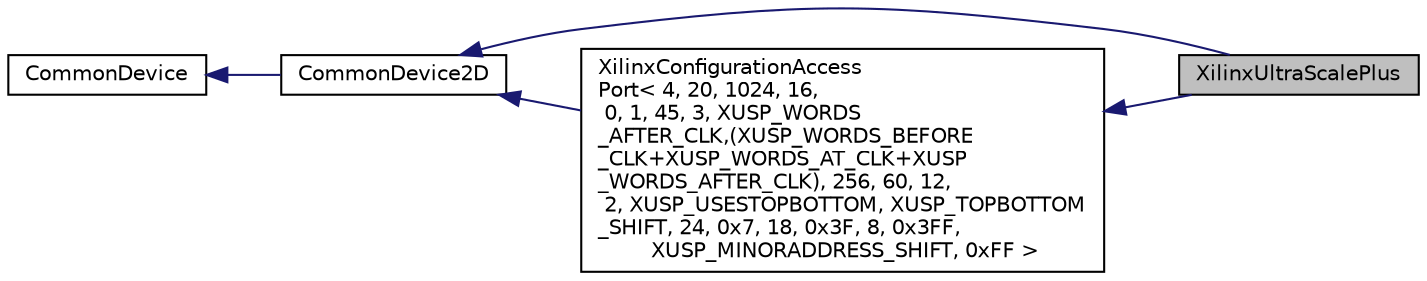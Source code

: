 digraph "XilinxUltraScalePlus"
{
 // INTERACTIVE_SVG=YES
 // LATEX_PDF_SIZE
  edge [fontname="Helvetica",fontsize="10",labelfontname="Helvetica",labelfontsize="10"];
  node [fontname="Helvetica",fontsize="10",shape=record];
  rankdir="LR";
  Node1 [label="XilinxUltraScalePlus",height=0.2,width=0.4,color="black", fillcolor="grey75", style="filled", fontcolor="black",tooltip=" "];
  Node2 -> Node1 [dir="back",color="midnightblue",fontsize="10",style="solid",fontname="Helvetica"];
  Node2 [label="CommonDevice2D",height=0.2,width=0.4,color="black", fillcolor="white", style="filled",URL="$classCommonDevice2D.html",tooltip=" "];
  Node3 -> Node2 [dir="back",color="midnightblue",fontsize="10",style="solid",fontname="Helvetica"];
  Node3 [label="CommonDevice",height=0.2,width=0.4,color="black", fillcolor="white", style="filled",URL="$classCommonDevice.html",tooltip=" "];
  Node4 -> Node1 [dir="back",color="midnightblue",fontsize="10",style="solid",fontname="Helvetica"];
  Node4 [label="XilinxConfigurationAccess\lPort\< 4, 20, 1024, 16,\l 0, 1, 45, 3, XUSP_WORDS\l_AFTER_CLK,(XUSP_WORDS_BEFORE\l_CLK+XUSP_WORDS_AT_CLK+XUSP\l_WORDS_AFTER_CLK), 256, 60, 12,\l 2, XUSP_USESTOPBOTTOM, XUSP_TOPBOTTOM\l_SHIFT, 24, 0x7, 18, 0x3F, 8, 0x3FF,\l XUSP_MINORADDRESS_SHIFT, 0xFF \>",height=0.2,width=0.4,color="black", fillcolor="white", style="filled",URL="$classXilinxConfigurationAccessPort.html",tooltip=" "];
  Node2 -> Node4 [dir="back",color="midnightblue",fontsize="10",style="solid",fontname="Helvetica"];
}
